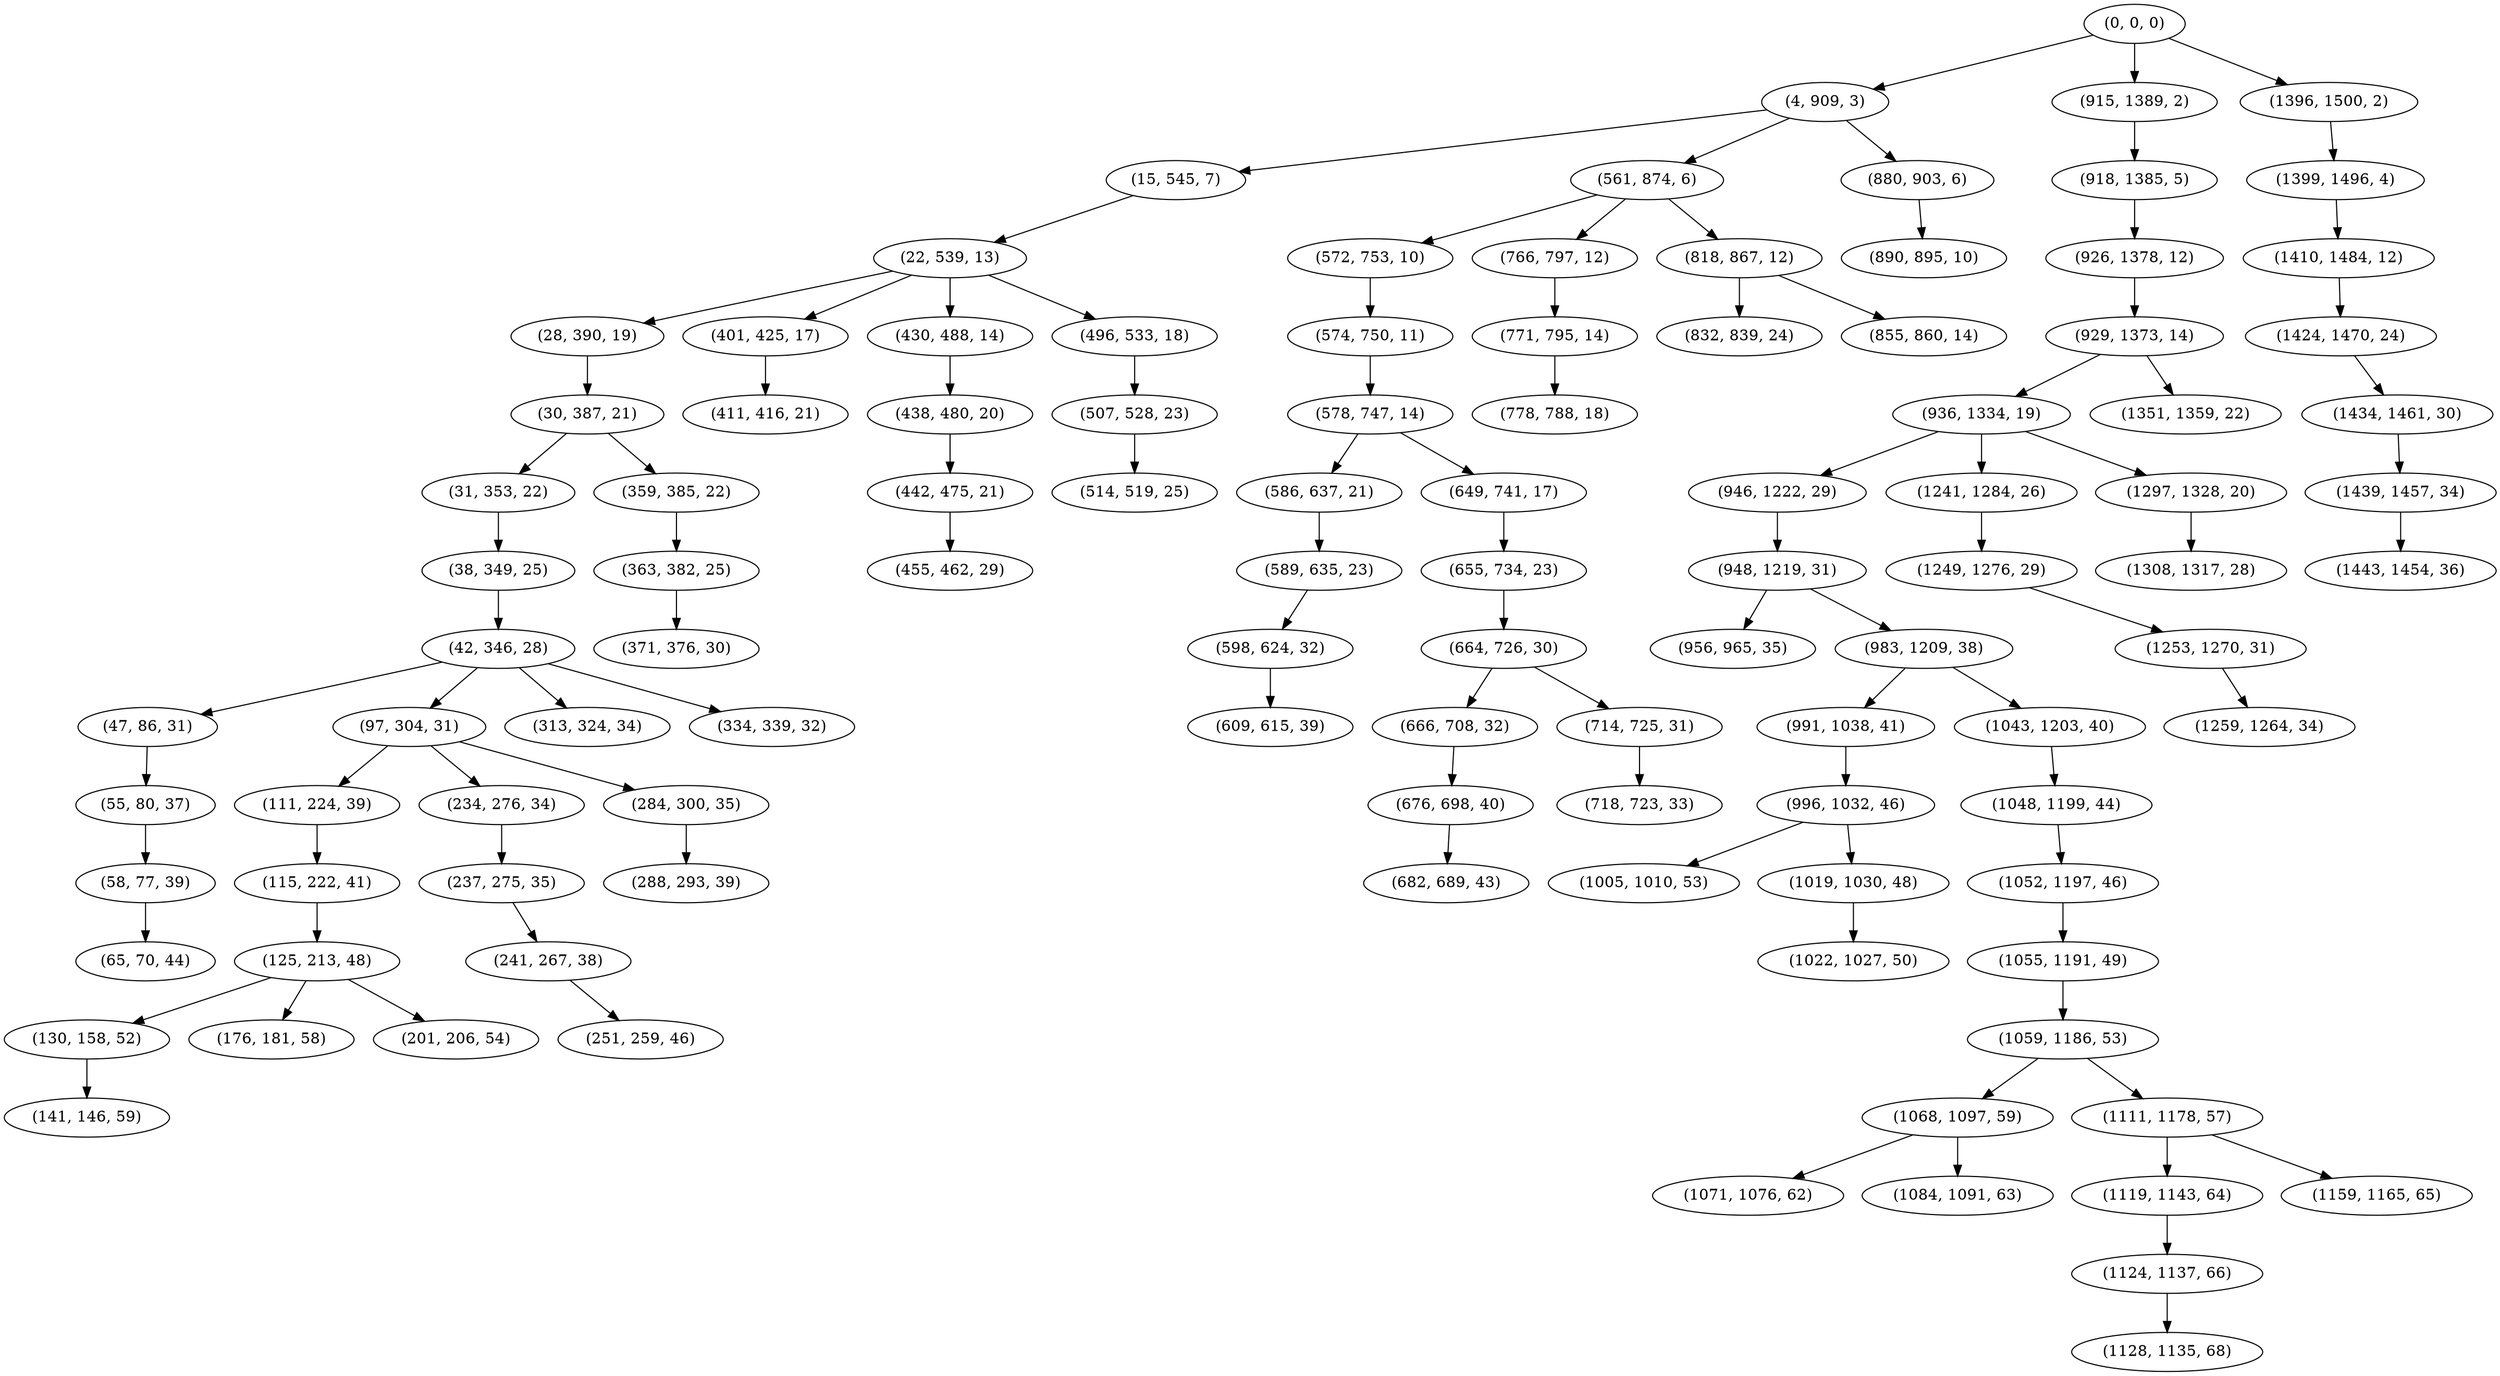 digraph tree {
    "(0, 0, 0)";
    "(4, 909, 3)";
    "(15, 545, 7)";
    "(22, 539, 13)";
    "(28, 390, 19)";
    "(30, 387, 21)";
    "(31, 353, 22)";
    "(38, 349, 25)";
    "(42, 346, 28)";
    "(47, 86, 31)";
    "(55, 80, 37)";
    "(58, 77, 39)";
    "(65, 70, 44)";
    "(97, 304, 31)";
    "(111, 224, 39)";
    "(115, 222, 41)";
    "(125, 213, 48)";
    "(130, 158, 52)";
    "(141, 146, 59)";
    "(176, 181, 58)";
    "(201, 206, 54)";
    "(234, 276, 34)";
    "(237, 275, 35)";
    "(241, 267, 38)";
    "(251, 259, 46)";
    "(284, 300, 35)";
    "(288, 293, 39)";
    "(313, 324, 34)";
    "(334, 339, 32)";
    "(359, 385, 22)";
    "(363, 382, 25)";
    "(371, 376, 30)";
    "(401, 425, 17)";
    "(411, 416, 21)";
    "(430, 488, 14)";
    "(438, 480, 20)";
    "(442, 475, 21)";
    "(455, 462, 29)";
    "(496, 533, 18)";
    "(507, 528, 23)";
    "(514, 519, 25)";
    "(561, 874, 6)";
    "(572, 753, 10)";
    "(574, 750, 11)";
    "(578, 747, 14)";
    "(586, 637, 21)";
    "(589, 635, 23)";
    "(598, 624, 32)";
    "(609, 615, 39)";
    "(649, 741, 17)";
    "(655, 734, 23)";
    "(664, 726, 30)";
    "(666, 708, 32)";
    "(676, 698, 40)";
    "(682, 689, 43)";
    "(714, 725, 31)";
    "(718, 723, 33)";
    "(766, 797, 12)";
    "(771, 795, 14)";
    "(778, 788, 18)";
    "(818, 867, 12)";
    "(832, 839, 24)";
    "(855, 860, 14)";
    "(880, 903, 6)";
    "(890, 895, 10)";
    "(915, 1389, 2)";
    "(918, 1385, 5)";
    "(926, 1378, 12)";
    "(929, 1373, 14)";
    "(936, 1334, 19)";
    "(946, 1222, 29)";
    "(948, 1219, 31)";
    "(956, 965, 35)";
    "(983, 1209, 38)";
    "(991, 1038, 41)";
    "(996, 1032, 46)";
    "(1005, 1010, 53)";
    "(1019, 1030, 48)";
    "(1022, 1027, 50)";
    "(1043, 1203, 40)";
    "(1048, 1199, 44)";
    "(1052, 1197, 46)";
    "(1055, 1191, 49)";
    "(1059, 1186, 53)";
    "(1068, 1097, 59)";
    "(1071, 1076, 62)";
    "(1084, 1091, 63)";
    "(1111, 1178, 57)";
    "(1119, 1143, 64)";
    "(1124, 1137, 66)";
    "(1128, 1135, 68)";
    "(1159, 1165, 65)";
    "(1241, 1284, 26)";
    "(1249, 1276, 29)";
    "(1253, 1270, 31)";
    "(1259, 1264, 34)";
    "(1297, 1328, 20)";
    "(1308, 1317, 28)";
    "(1351, 1359, 22)";
    "(1396, 1500, 2)";
    "(1399, 1496, 4)";
    "(1410, 1484, 12)";
    "(1424, 1470, 24)";
    "(1434, 1461, 30)";
    "(1439, 1457, 34)";
    "(1443, 1454, 36)";
    "(0, 0, 0)" -> "(4, 909, 3)";
    "(0, 0, 0)" -> "(915, 1389, 2)";
    "(0, 0, 0)" -> "(1396, 1500, 2)";
    "(4, 909, 3)" -> "(15, 545, 7)";
    "(4, 909, 3)" -> "(561, 874, 6)";
    "(4, 909, 3)" -> "(880, 903, 6)";
    "(15, 545, 7)" -> "(22, 539, 13)";
    "(22, 539, 13)" -> "(28, 390, 19)";
    "(22, 539, 13)" -> "(401, 425, 17)";
    "(22, 539, 13)" -> "(430, 488, 14)";
    "(22, 539, 13)" -> "(496, 533, 18)";
    "(28, 390, 19)" -> "(30, 387, 21)";
    "(30, 387, 21)" -> "(31, 353, 22)";
    "(30, 387, 21)" -> "(359, 385, 22)";
    "(31, 353, 22)" -> "(38, 349, 25)";
    "(38, 349, 25)" -> "(42, 346, 28)";
    "(42, 346, 28)" -> "(47, 86, 31)";
    "(42, 346, 28)" -> "(97, 304, 31)";
    "(42, 346, 28)" -> "(313, 324, 34)";
    "(42, 346, 28)" -> "(334, 339, 32)";
    "(47, 86, 31)" -> "(55, 80, 37)";
    "(55, 80, 37)" -> "(58, 77, 39)";
    "(58, 77, 39)" -> "(65, 70, 44)";
    "(97, 304, 31)" -> "(111, 224, 39)";
    "(97, 304, 31)" -> "(234, 276, 34)";
    "(97, 304, 31)" -> "(284, 300, 35)";
    "(111, 224, 39)" -> "(115, 222, 41)";
    "(115, 222, 41)" -> "(125, 213, 48)";
    "(125, 213, 48)" -> "(130, 158, 52)";
    "(125, 213, 48)" -> "(176, 181, 58)";
    "(125, 213, 48)" -> "(201, 206, 54)";
    "(130, 158, 52)" -> "(141, 146, 59)";
    "(234, 276, 34)" -> "(237, 275, 35)";
    "(237, 275, 35)" -> "(241, 267, 38)";
    "(241, 267, 38)" -> "(251, 259, 46)";
    "(284, 300, 35)" -> "(288, 293, 39)";
    "(359, 385, 22)" -> "(363, 382, 25)";
    "(363, 382, 25)" -> "(371, 376, 30)";
    "(401, 425, 17)" -> "(411, 416, 21)";
    "(430, 488, 14)" -> "(438, 480, 20)";
    "(438, 480, 20)" -> "(442, 475, 21)";
    "(442, 475, 21)" -> "(455, 462, 29)";
    "(496, 533, 18)" -> "(507, 528, 23)";
    "(507, 528, 23)" -> "(514, 519, 25)";
    "(561, 874, 6)" -> "(572, 753, 10)";
    "(561, 874, 6)" -> "(766, 797, 12)";
    "(561, 874, 6)" -> "(818, 867, 12)";
    "(572, 753, 10)" -> "(574, 750, 11)";
    "(574, 750, 11)" -> "(578, 747, 14)";
    "(578, 747, 14)" -> "(586, 637, 21)";
    "(578, 747, 14)" -> "(649, 741, 17)";
    "(586, 637, 21)" -> "(589, 635, 23)";
    "(589, 635, 23)" -> "(598, 624, 32)";
    "(598, 624, 32)" -> "(609, 615, 39)";
    "(649, 741, 17)" -> "(655, 734, 23)";
    "(655, 734, 23)" -> "(664, 726, 30)";
    "(664, 726, 30)" -> "(666, 708, 32)";
    "(664, 726, 30)" -> "(714, 725, 31)";
    "(666, 708, 32)" -> "(676, 698, 40)";
    "(676, 698, 40)" -> "(682, 689, 43)";
    "(714, 725, 31)" -> "(718, 723, 33)";
    "(766, 797, 12)" -> "(771, 795, 14)";
    "(771, 795, 14)" -> "(778, 788, 18)";
    "(818, 867, 12)" -> "(832, 839, 24)";
    "(818, 867, 12)" -> "(855, 860, 14)";
    "(880, 903, 6)" -> "(890, 895, 10)";
    "(915, 1389, 2)" -> "(918, 1385, 5)";
    "(918, 1385, 5)" -> "(926, 1378, 12)";
    "(926, 1378, 12)" -> "(929, 1373, 14)";
    "(929, 1373, 14)" -> "(936, 1334, 19)";
    "(929, 1373, 14)" -> "(1351, 1359, 22)";
    "(936, 1334, 19)" -> "(946, 1222, 29)";
    "(936, 1334, 19)" -> "(1241, 1284, 26)";
    "(936, 1334, 19)" -> "(1297, 1328, 20)";
    "(946, 1222, 29)" -> "(948, 1219, 31)";
    "(948, 1219, 31)" -> "(956, 965, 35)";
    "(948, 1219, 31)" -> "(983, 1209, 38)";
    "(983, 1209, 38)" -> "(991, 1038, 41)";
    "(983, 1209, 38)" -> "(1043, 1203, 40)";
    "(991, 1038, 41)" -> "(996, 1032, 46)";
    "(996, 1032, 46)" -> "(1005, 1010, 53)";
    "(996, 1032, 46)" -> "(1019, 1030, 48)";
    "(1019, 1030, 48)" -> "(1022, 1027, 50)";
    "(1043, 1203, 40)" -> "(1048, 1199, 44)";
    "(1048, 1199, 44)" -> "(1052, 1197, 46)";
    "(1052, 1197, 46)" -> "(1055, 1191, 49)";
    "(1055, 1191, 49)" -> "(1059, 1186, 53)";
    "(1059, 1186, 53)" -> "(1068, 1097, 59)";
    "(1059, 1186, 53)" -> "(1111, 1178, 57)";
    "(1068, 1097, 59)" -> "(1071, 1076, 62)";
    "(1068, 1097, 59)" -> "(1084, 1091, 63)";
    "(1111, 1178, 57)" -> "(1119, 1143, 64)";
    "(1111, 1178, 57)" -> "(1159, 1165, 65)";
    "(1119, 1143, 64)" -> "(1124, 1137, 66)";
    "(1124, 1137, 66)" -> "(1128, 1135, 68)";
    "(1241, 1284, 26)" -> "(1249, 1276, 29)";
    "(1249, 1276, 29)" -> "(1253, 1270, 31)";
    "(1253, 1270, 31)" -> "(1259, 1264, 34)";
    "(1297, 1328, 20)" -> "(1308, 1317, 28)";
    "(1396, 1500, 2)" -> "(1399, 1496, 4)";
    "(1399, 1496, 4)" -> "(1410, 1484, 12)";
    "(1410, 1484, 12)" -> "(1424, 1470, 24)";
    "(1424, 1470, 24)" -> "(1434, 1461, 30)";
    "(1434, 1461, 30)" -> "(1439, 1457, 34)";
    "(1439, 1457, 34)" -> "(1443, 1454, 36)";
}
